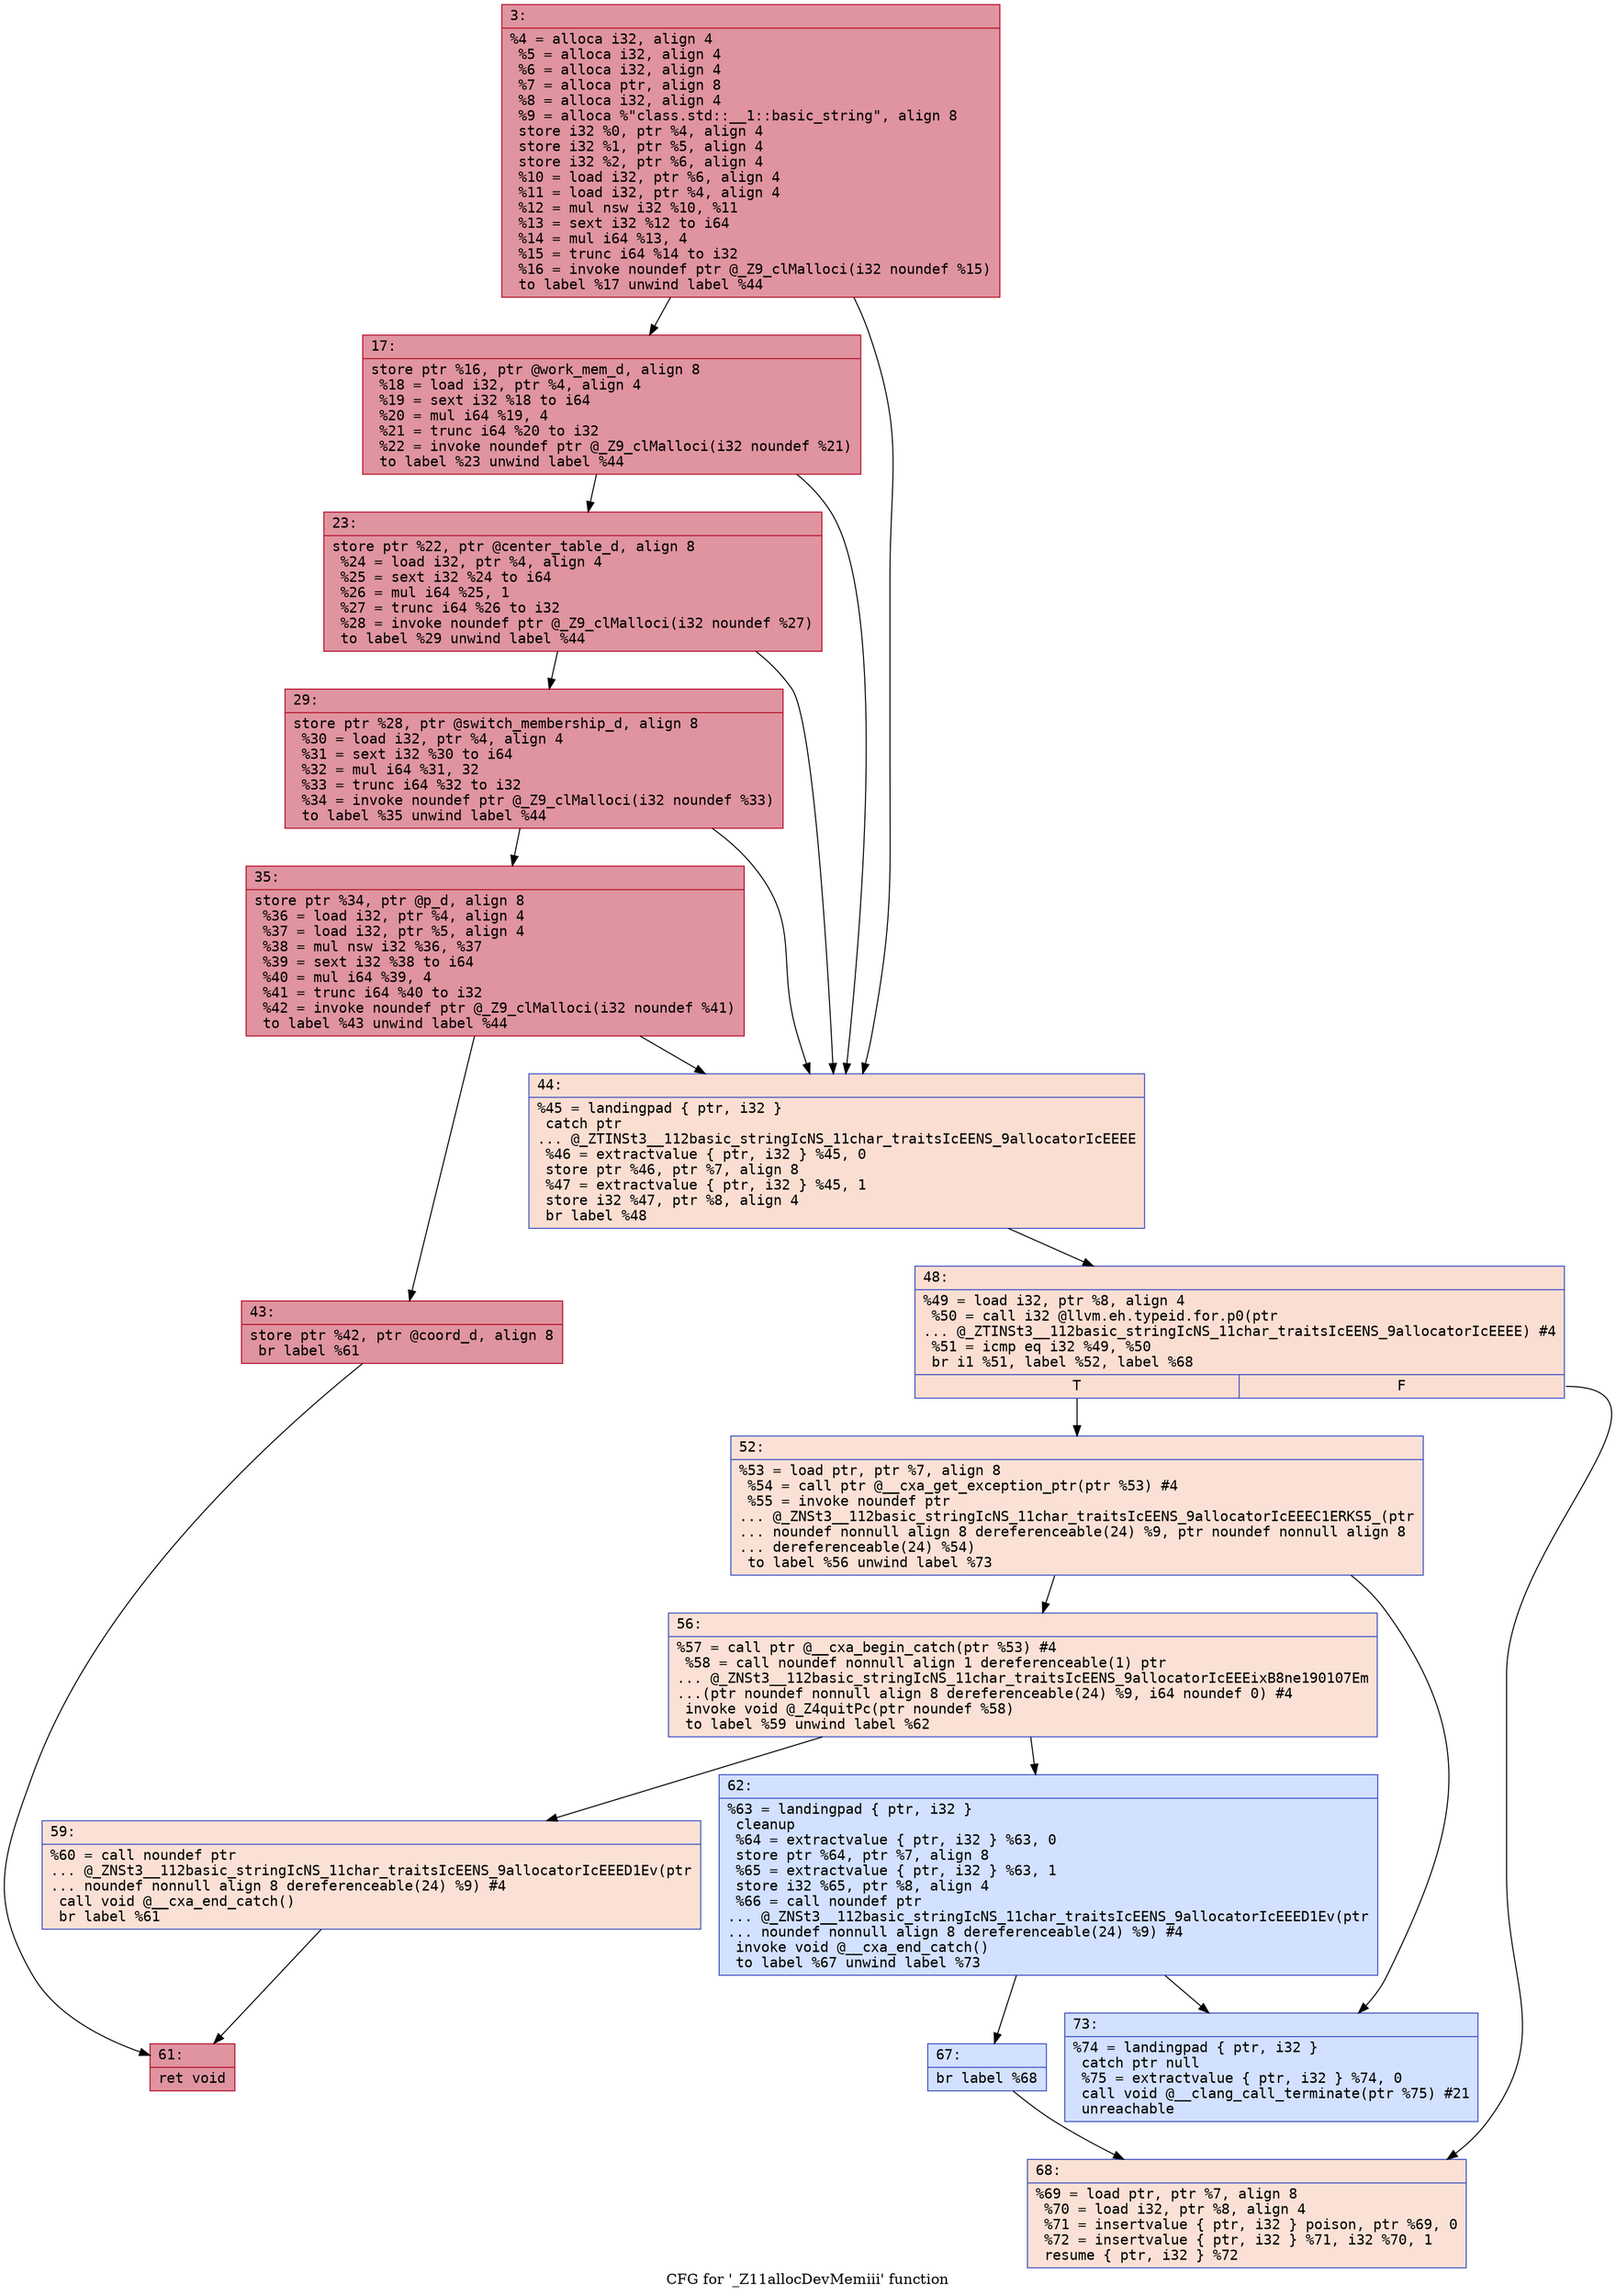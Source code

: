 digraph "CFG for '_Z11allocDevMemiii' function" {
	label="CFG for '_Z11allocDevMemiii' function";

	Node0x600000900320 [shape=record,color="#b70d28ff", style=filled, fillcolor="#b70d2870" fontname="Courier",label="{3:\l|  %4 = alloca i32, align 4\l  %5 = alloca i32, align 4\l  %6 = alloca i32, align 4\l  %7 = alloca ptr, align 8\l  %8 = alloca i32, align 4\l  %9 = alloca %\"class.std::__1::basic_string\", align 8\l  store i32 %0, ptr %4, align 4\l  store i32 %1, ptr %5, align 4\l  store i32 %2, ptr %6, align 4\l  %10 = load i32, ptr %6, align 4\l  %11 = load i32, ptr %4, align 4\l  %12 = mul nsw i32 %10, %11\l  %13 = sext i32 %12 to i64\l  %14 = mul i64 %13, 4\l  %15 = trunc i64 %14 to i32\l  %16 = invoke noundef ptr @_Z9_clMalloci(i32 noundef %15)\l          to label %17 unwind label %44\l}"];
	Node0x600000900320 -> Node0x600000900370[tooltip="3 -> 17\nProbability 100.00%" ];
	Node0x600000900320 -> Node0x600000900500[tooltip="3 -> 44\nProbability 0.00%" ];
	Node0x600000900370 [shape=record,color="#b70d28ff", style=filled, fillcolor="#b70d2870" fontname="Courier",label="{17:\l|  store ptr %16, ptr @work_mem_d, align 8\l  %18 = load i32, ptr %4, align 4\l  %19 = sext i32 %18 to i64\l  %20 = mul i64 %19, 4\l  %21 = trunc i64 %20 to i32\l  %22 = invoke noundef ptr @_Z9_clMalloci(i32 noundef %21)\l          to label %23 unwind label %44\l}"];
	Node0x600000900370 -> Node0x6000009003c0[tooltip="17 -> 23\nProbability 100.00%" ];
	Node0x600000900370 -> Node0x600000900500[tooltip="17 -> 44\nProbability 0.00%" ];
	Node0x6000009003c0 [shape=record,color="#b70d28ff", style=filled, fillcolor="#b70d2870" fontname="Courier",label="{23:\l|  store ptr %22, ptr @center_table_d, align 8\l  %24 = load i32, ptr %4, align 4\l  %25 = sext i32 %24 to i64\l  %26 = mul i64 %25, 1\l  %27 = trunc i64 %26 to i32\l  %28 = invoke noundef ptr @_Z9_clMalloci(i32 noundef %27)\l          to label %29 unwind label %44\l}"];
	Node0x6000009003c0 -> Node0x600000900410[tooltip="23 -> 29\nProbability 100.00%" ];
	Node0x6000009003c0 -> Node0x600000900500[tooltip="23 -> 44\nProbability 0.00%" ];
	Node0x600000900410 [shape=record,color="#b70d28ff", style=filled, fillcolor="#b70d2870" fontname="Courier",label="{29:\l|  store ptr %28, ptr @switch_membership_d, align 8\l  %30 = load i32, ptr %4, align 4\l  %31 = sext i32 %30 to i64\l  %32 = mul i64 %31, 32\l  %33 = trunc i64 %32 to i32\l  %34 = invoke noundef ptr @_Z9_clMalloci(i32 noundef %33)\l          to label %35 unwind label %44\l}"];
	Node0x600000900410 -> Node0x600000900460[tooltip="29 -> 35\nProbability 100.00%" ];
	Node0x600000900410 -> Node0x600000900500[tooltip="29 -> 44\nProbability 0.00%" ];
	Node0x600000900460 [shape=record,color="#b70d28ff", style=filled, fillcolor="#b70d2870" fontname="Courier",label="{35:\l|  store ptr %34, ptr @p_d, align 8\l  %36 = load i32, ptr %4, align 4\l  %37 = load i32, ptr %5, align 4\l  %38 = mul nsw i32 %36, %37\l  %39 = sext i32 %38 to i64\l  %40 = mul i64 %39, 4\l  %41 = trunc i64 %40 to i32\l  %42 = invoke noundef ptr @_Z9_clMalloci(i32 noundef %41)\l          to label %43 unwind label %44\l}"];
	Node0x600000900460 -> Node0x6000009004b0[tooltip="35 -> 43\nProbability 100.00%" ];
	Node0x600000900460 -> Node0x600000900500[tooltip="35 -> 44\nProbability 0.00%" ];
	Node0x6000009004b0 [shape=record,color="#b70d28ff", style=filled, fillcolor="#b70d2870" fontname="Courier",label="{43:\l|  store ptr %42, ptr @coord_d, align 8\l  br label %61\l}"];
	Node0x6000009004b0 -> Node0x600000900690[tooltip="43 -> 61\nProbability 100.00%" ];
	Node0x600000900500 [shape=record,color="#3d50c3ff", style=filled, fillcolor="#f7b59970" fontname="Courier",label="{44:\l|  %45 = landingpad \{ ptr, i32 \}\l          catch ptr\l... @_ZTINSt3__112basic_stringIcNS_11char_traitsIcEENS_9allocatorIcEEEE\l  %46 = extractvalue \{ ptr, i32 \} %45, 0\l  store ptr %46, ptr %7, align 8\l  %47 = extractvalue \{ ptr, i32 \} %45, 1\l  store i32 %47, ptr %8, align 4\l  br label %48\l}"];
	Node0x600000900500 -> Node0x600000900550[tooltip="44 -> 48\nProbability 100.00%" ];
	Node0x600000900550 [shape=record,color="#3d50c3ff", style=filled, fillcolor="#f7b59970" fontname="Courier",label="{48:\l|  %49 = load i32, ptr %8, align 4\l  %50 = call i32 @llvm.eh.typeid.for.p0(ptr\l... @_ZTINSt3__112basic_stringIcNS_11char_traitsIcEENS_9allocatorIcEEEE) #4\l  %51 = icmp eq i32 %49, %50\l  br i1 %51, label %52, label %68\l|{<s0>T|<s1>F}}"];
	Node0x600000900550:s0 -> Node0x6000009005a0[tooltip="48 -> 52\nProbability 50.00%" ];
	Node0x600000900550:s1 -> Node0x600000900780[tooltip="48 -> 68\nProbability 50.00%" ];
	Node0x6000009005a0 [shape=record,color="#3d50c3ff", style=filled, fillcolor="#f7bca170" fontname="Courier",label="{52:\l|  %53 = load ptr, ptr %7, align 8\l  %54 = call ptr @__cxa_get_exception_ptr(ptr %53) #4\l  %55 = invoke noundef ptr\l... @_ZNSt3__112basic_stringIcNS_11char_traitsIcEENS_9allocatorIcEEEC1ERKS5_(ptr\l... noundef nonnull align 8 dereferenceable(24) %9, ptr noundef nonnull align 8\l... dereferenceable(24) %54)\l          to label %56 unwind label %73\l}"];
	Node0x6000009005a0 -> Node0x6000009005f0[tooltip="52 -> 56\nProbability 100.00%" ];
	Node0x6000009005a0 -> Node0x6000009007d0[tooltip="52 -> 73\nProbability 0.00%" ];
	Node0x6000009005f0 [shape=record,color="#3d50c3ff", style=filled, fillcolor="#f7bca170" fontname="Courier",label="{56:\l|  %57 = call ptr @__cxa_begin_catch(ptr %53) #4\l  %58 = call noundef nonnull align 1 dereferenceable(1) ptr\l... @_ZNSt3__112basic_stringIcNS_11char_traitsIcEENS_9allocatorIcEEEixB8ne190107Em\l...(ptr noundef nonnull align 8 dereferenceable(24) %9, i64 noundef 0) #4\l  invoke void @_Z4quitPc(ptr noundef %58)\l          to label %59 unwind label %62\l}"];
	Node0x6000009005f0 -> Node0x600000900640[tooltip="56 -> 59\nProbability 100.00%" ];
	Node0x6000009005f0 -> Node0x6000009006e0[tooltip="56 -> 62\nProbability 0.00%" ];
	Node0x600000900640 [shape=record,color="#3d50c3ff", style=filled, fillcolor="#f7bca170" fontname="Courier",label="{59:\l|  %60 = call noundef ptr\l... @_ZNSt3__112basic_stringIcNS_11char_traitsIcEENS_9allocatorIcEEED1Ev(ptr\l... noundef nonnull align 8 dereferenceable(24) %9) #4\l  call void @__cxa_end_catch()\l  br label %61\l}"];
	Node0x600000900640 -> Node0x600000900690[tooltip="59 -> 61\nProbability 100.00%" ];
	Node0x600000900690 [shape=record,color="#b70d28ff", style=filled, fillcolor="#b70d2870" fontname="Courier",label="{61:\l|  ret void\l}"];
	Node0x6000009006e0 [shape=record,color="#3d50c3ff", style=filled, fillcolor="#9abbff70" fontname="Courier",label="{62:\l|  %63 = landingpad \{ ptr, i32 \}\l          cleanup\l  %64 = extractvalue \{ ptr, i32 \} %63, 0\l  store ptr %64, ptr %7, align 8\l  %65 = extractvalue \{ ptr, i32 \} %63, 1\l  store i32 %65, ptr %8, align 4\l  %66 = call noundef ptr\l... @_ZNSt3__112basic_stringIcNS_11char_traitsIcEENS_9allocatorIcEEED1Ev(ptr\l... noundef nonnull align 8 dereferenceable(24) %9) #4\l  invoke void @__cxa_end_catch()\l          to label %67 unwind label %73\l}"];
	Node0x6000009006e0 -> Node0x600000900730[tooltip="62 -> 67\nProbability 100.00%" ];
	Node0x6000009006e0 -> Node0x6000009007d0[tooltip="62 -> 73\nProbability 0.00%" ];
	Node0x600000900730 [shape=record,color="#3d50c3ff", style=filled, fillcolor="#9abbff70" fontname="Courier",label="{67:\l|  br label %68\l}"];
	Node0x600000900730 -> Node0x600000900780[tooltip="67 -> 68\nProbability 100.00%" ];
	Node0x600000900780 [shape=record,color="#3d50c3ff", style=filled, fillcolor="#f7bca170" fontname="Courier",label="{68:\l|  %69 = load ptr, ptr %7, align 8\l  %70 = load i32, ptr %8, align 4\l  %71 = insertvalue \{ ptr, i32 \} poison, ptr %69, 0\l  %72 = insertvalue \{ ptr, i32 \} %71, i32 %70, 1\l  resume \{ ptr, i32 \} %72\l}"];
	Node0x6000009007d0 [shape=record,color="#3d50c3ff", style=filled, fillcolor="#9abbff70" fontname="Courier",label="{73:\l|  %74 = landingpad \{ ptr, i32 \}\l          catch ptr null\l  %75 = extractvalue \{ ptr, i32 \} %74, 0\l  call void @__clang_call_terminate(ptr %75) #21\l  unreachable\l}"];
}
